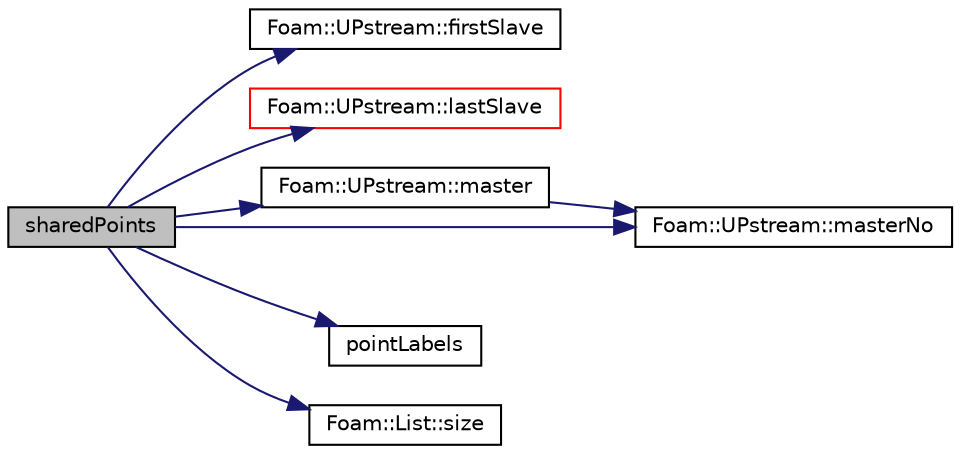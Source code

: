 digraph "sharedPoints"
{
  bgcolor="transparent";
  edge [fontname="Helvetica",fontsize="10",labelfontname="Helvetica",labelfontsize="10"];
  node [fontname="Helvetica",fontsize="10",shape=record];
  rankdir="LR";
  Node1 [label="sharedPoints",height=0.2,width=0.4,color="black", fillcolor="grey75", style="filled", fontcolor="black"];
  Node1 -> Node2 [color="midnightblue",fontsize="10",style="solid",fontname="Helvetica"];
  Node2 [label="Foam::UPstream::firstSlave",height=0.2,width=0.4,color="black",URL="$a02762.html#acf61876860b10a79aff95e52dd0c533f",tooltip="Process index of first slave. "];
  Node1 -> Node3 [color="midnightblue",fontsize="10",style="solid",fontname="Helvetica"];
  Node3 [label="Foam::UPstream::lastSlave",height=0.2,width=0.4,color="red",URL="$a02762.html#a6ba6de79b96f3b7f2d987b2b657f47e1",tooltip="Process index of last slave. "];
  Node1 -> Node4 [color="midnightblue",fontsize="10",style="solid",fontname="Helvetica"];
  Node4 [label="Foam::UPstream::master",height=0.2,width=0.4,color="black",URL="$a02762.html#a36af549940a0aae3733774649594489f",tooltip="Am I the master process. "];
  Node4 -> Node5 [color="midnightblue",fontsize="10",style="solid",fontname="Helvetica"];
  Node5 [label="Foam::UPstream::masterNo",height=0.2,width=0.4,color="black",URL="$a02762.html#a30260fa445b5e3e14a9042269664adde",tooltip="Process index of the master. "];
  Node1 -> Node5 [color="midnightblue",fontsize="10",style="solid",fontname="Helvetica"];
  Node1 -> Node6 [color="midnightblue",fontsize="10",style="solid",fontname="Helvetica"];
  Node6 [label="pointLabels",height=0.2,width=0.4,color="black",URL="$a03922.html#a47c56be1ccc31484675aaec19dded580"];
  Node1 -> Node7 [color="midnightblue",fontsize="10",style="solid",fontname="Helvetica"];
  Node7 [label="Foam::List::size",height=0.2,width=0.4,color="black",URL="$a01364.html#a8a5f6fa29bd4b500caf186f60245b384",tooltip="Override size to be inconsistent with allocated storage. "];
}
